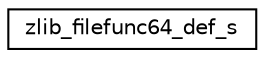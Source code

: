 digraph "Graphical Class Hierarchy"
{
  edge [fontname="Helvetica",fontsize="10",labelfontname="Helvetica",labelfontsize="10"];
  node [fontname="Helvetica",fontsize="10",shape=record];
  rankdir="LR";
  Node1 [label="zlib_filefunc64_def_s",height=0.2,width=0.4,color="black", fillcolor="white", style="filled",URL="$structzlib__filefunc64__def__s.html"];
}
